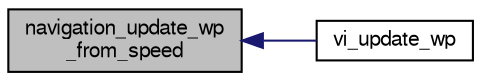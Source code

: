 digraph "navigation_update_wp_from_speed"
{
  edge [fontname="FreeSans",fontsize="10",labelfontname="FreeSans",labelfontsize="10"];
  node [fontname="FreeSans",fontsize="10",shape=record];
  rankdir="LR";
  Node1 [label="navigation_update_wp\l_from_speed",height=0.2,width=0.4,color="black", fillcolor="grey75", style="filled", fontcolor="black"];
  Node1 -> Node2 [dir="back",color="midnightblue",fontsize="10",style="solid",fontname="FreeSans"];
  Node2 [label="vi_update_wp",height=0.2,width=0.4,color="black", fillcolor="white", style="filled",URL="$vi__datalink_8h.html#a98544ed71f6a4b6b68b448cdcc6d83f9"];
}
